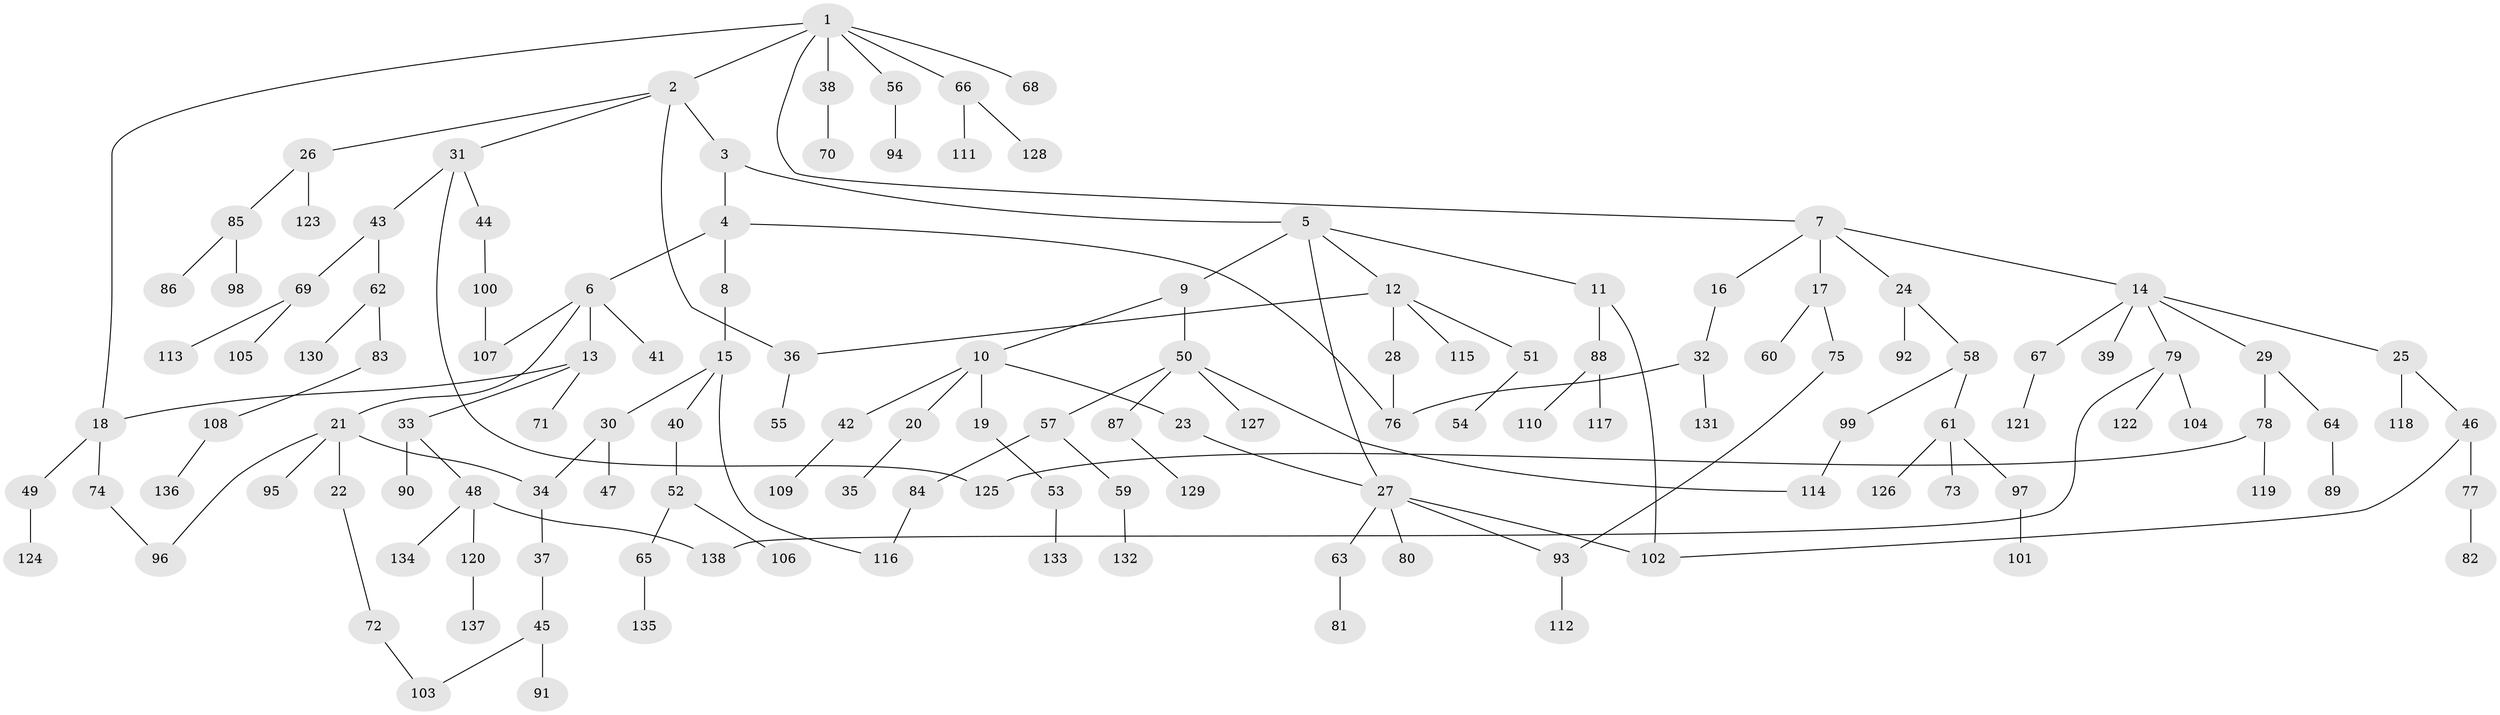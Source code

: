 // Generated by graph-tools (version 1.1) at 2025/13/03/09/25 04:13:24]
// undirected, 138 vertices, 153 edges
graph export_dot {
graph [start="1"]
  node [color=gray90,style=filled];
  1;
  2;
  3;
  4;
  5;
  6;
  7;
  8;
  9;
  10;
  11;
  12;
  13;
  14;
  15;
  16;
  17;
  18;
  19;
  20;
  21;
  22;
  23;
  24;
  25;
  26;
  27;
  28;
  29;
  30;
  31;
  32;
  33;
  34;
  35;
  36;
  37;
  38;
  39;
  40;
  41;
  42;
  43;
  44;
  45;
  46;
  47;
  48;
  49;
  50;
  51;
  52;
  53;
  54;
  55;
  56;
  57;
  58;
  59;
  60;
  61;
  62;
  63;
  64;
  65;
  66;
  67;
  68;
  69;
  70;
  71;
  72;
  73;
  74;
  75;
  76;
  77;
  78;
  79;
  80;
  81;
  82;
  83;
  84;
  85;
  86;
  87;
  88;
  89;
  90;
  91;
  92;
  93;
  94;
  95;
  96;
  97;
  98;
  99;
  100;
  101;
  102;
  103;
  104;
  105;
  106;
  107;
  108;
  109;
  110;
  111;
  112;
  113;
  114;
  115;
  116;
  117;
  118;
  119;
  120;
  121;
  122;
  123;
  124;
  125;
  126;
  127;
  128;
  129;
  130;
  131;
  132;
  133;
  134;
  135;
  136;
  137;
  138;
  1 -- 2;
  1 -- 7;
  1 -- 38;
  1 -- 56;
  1 -- 66;
  1 -- 68;
  1 -- 18;
  2 -- 3;
  2 -- 26;
  2 -- 31;
  2 -- 36;
  3 -- 4;
  3 -- 5;
  4 -- 6;
  4 -- 8;
  4 -- 76;
  5 -- 9;
  5 -- 11;
  5 -- 12;
  5 -- 27;
  6 -- 13;
  6 -- 21;
  6 -- 41;
  6 -- 107;
  7 -- 14;
  7 -- 16;
  7 -- 17;
  7 -- 24;
  8 -- 15;
  9 -- 10;
  9 -- 50;
  10 -- 19;
  10 -- 20;
  10 -- 23;
  10 -- 42;
  11 -- 88;
  11 -- 102;
  12 -- 28;
  12 -- 36;
  12 -- 51;
  12 -- 115;
  13 -- 18;
  13 -- 33;
  13 -- 71;
  14 -- 25;
  14 -- 29;
  14 -- 39;
  14 -- 67;
  14 -- 79;
  15 -- 30;
  15 -- 40;
  15 -- 116;
  16 -- 32;
  17 -- 60;
  17 -- 75;
  18 -- 49;
  18 -- 74;
  19 -- 53;
  20 -- 35;
  21 -- 22;
  21 -- 34;
  21 -- 95;
  21 -- 96;
  22 -- 72;
  23 -- 27;
  24 -- 58;
  24 -- 92;
  25 -- 46;
  25 -- 118;
  26 -- 85;
  26 -- 123;
  27 -- 63;
  27 -- 80;
  27 -- 93;
  27 -- 102;
  28 -- 76;
  29 -- 64;
  29 -- 78;
  30 -- 47;
  30 -- 34;
  31 -- 43;
  31 -- 44;
  31 -- 125;
  32 -- 131;
  32 -- 76;
  33 -- 48;
  33 -- 90;
  34 -- 37;
  36 -- 55;
  37 -- 45;
  38 -- 70;
  40 -- 52;
  42 -- 109;
  43 -- 62;
  43 -- 69;
  44 -- 100;
  45 -- 91;
  45 -- 103;
  46 -- 77;
  46 -- 102;
  48 -- 120;
  48 -- 134;
  48 -- 138;
  49 -- 124;
  50 -- 57;
  50 -- 87;
  50 -- 114;
  50 -- 127;
  51 -- 54;
  52 -- 65;
  52 -- 106;
  53 -- 133;
  56 -- 94;
  57 -- 59;
  57 -- 84;
  58 -- 61;
  58 -- 99;
  59 -- 132;
  61 -- 73;
  61 -- 97;
  61 -- 126;
  62 -- 83;
  62 -- 130;
  63 -- 81;
  64 -- 89;
  65 -- 135;
  66 -- 111;
  66 -- 128;
  67 -- 121;
  69 -- 105;
  69 -- 113;
  72 -- 103;
  74 -- 96;
  75 -- 93;
  77 -- 82;
  78 -- 119;
  78 -- 125;
  79 -- 104;
  79 -- 122;
  79 -- 138;
  83 -- 108;
  84 -- 116;
  85 -- 86;
  85 -- 98;
  87 -- 129;
  88 -- 110;
  88 -- 117;
  93 -- 112;
  97 -- 101;
  99 -- 114;
  100 -- 107;
  108 -- 136;
  120 -- 137;
}

